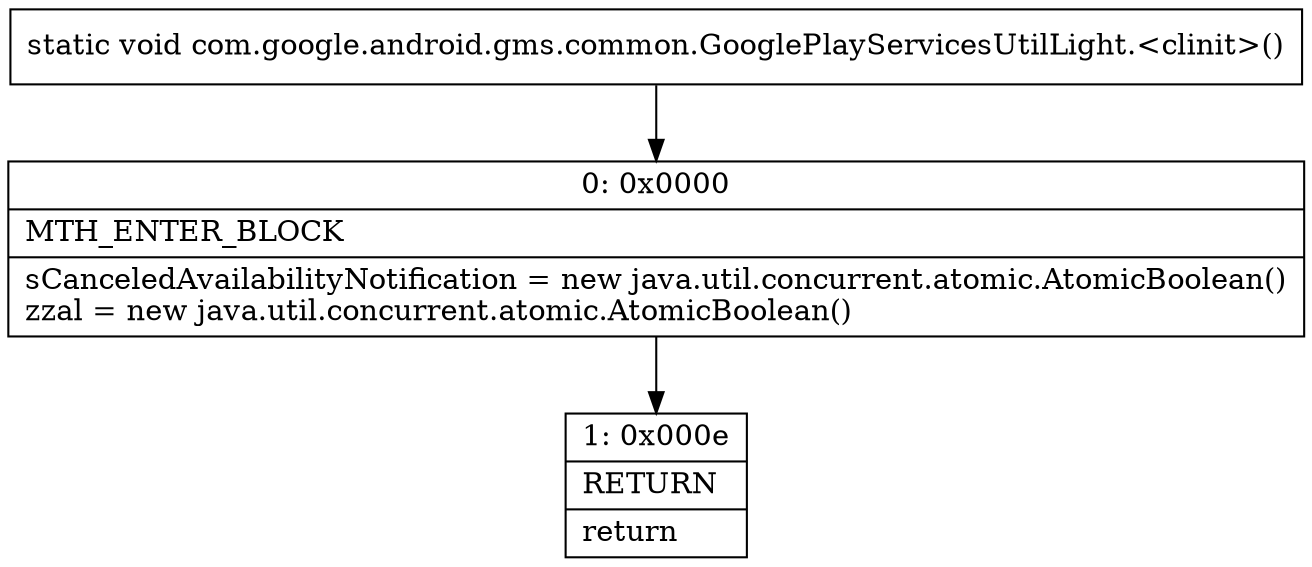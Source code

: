 digraph "CFG forcom.google.android.gms.common.GooglePlayServicesUtilLight.\<clinit\>()V" {
Node_0 [shape=record,label="{0\:\ 0x0000|MTH_ENTER_BLOCK\l|sCanceledAvailabilityNotification = new java.util.concurrent.atomic.AtomicBoolean()\lzzal = new java.util.concurrent.atomic.AtomicBoolean()\l}"];
Node_1 [shape=record,label="{1\:\ 0x000e|RETURN\l|return\l}"];
MethodNode[shape=record,label="{static void com.google.android.gms.common.GooglePlayServicesUtilLight.\<clinit\>() }"];
MethodNode -> Node_0;
Node_0 -> Node_1;
}

